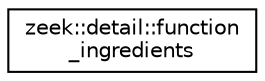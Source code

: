 digraph "Graphical Class Hierarchy"
{
 // LATEX_PDF_SIZE
  edge [fontname="Helvetica",fontsize="10",labelfontname="Helvetica",labelfontsize="10"];
  node [fontname="Helvetica",fontsize="10",shape=record];
  rankdir="LR";
  Node0 [label="zeek::detail::function\l_ingredients",height=0.2,width=0.4,color="black", fillcolor="white", style="filled",URL="$dd/d8b/structzeek_1_1detail_1_1function__ingredients.html",tooltip=" "];
}
